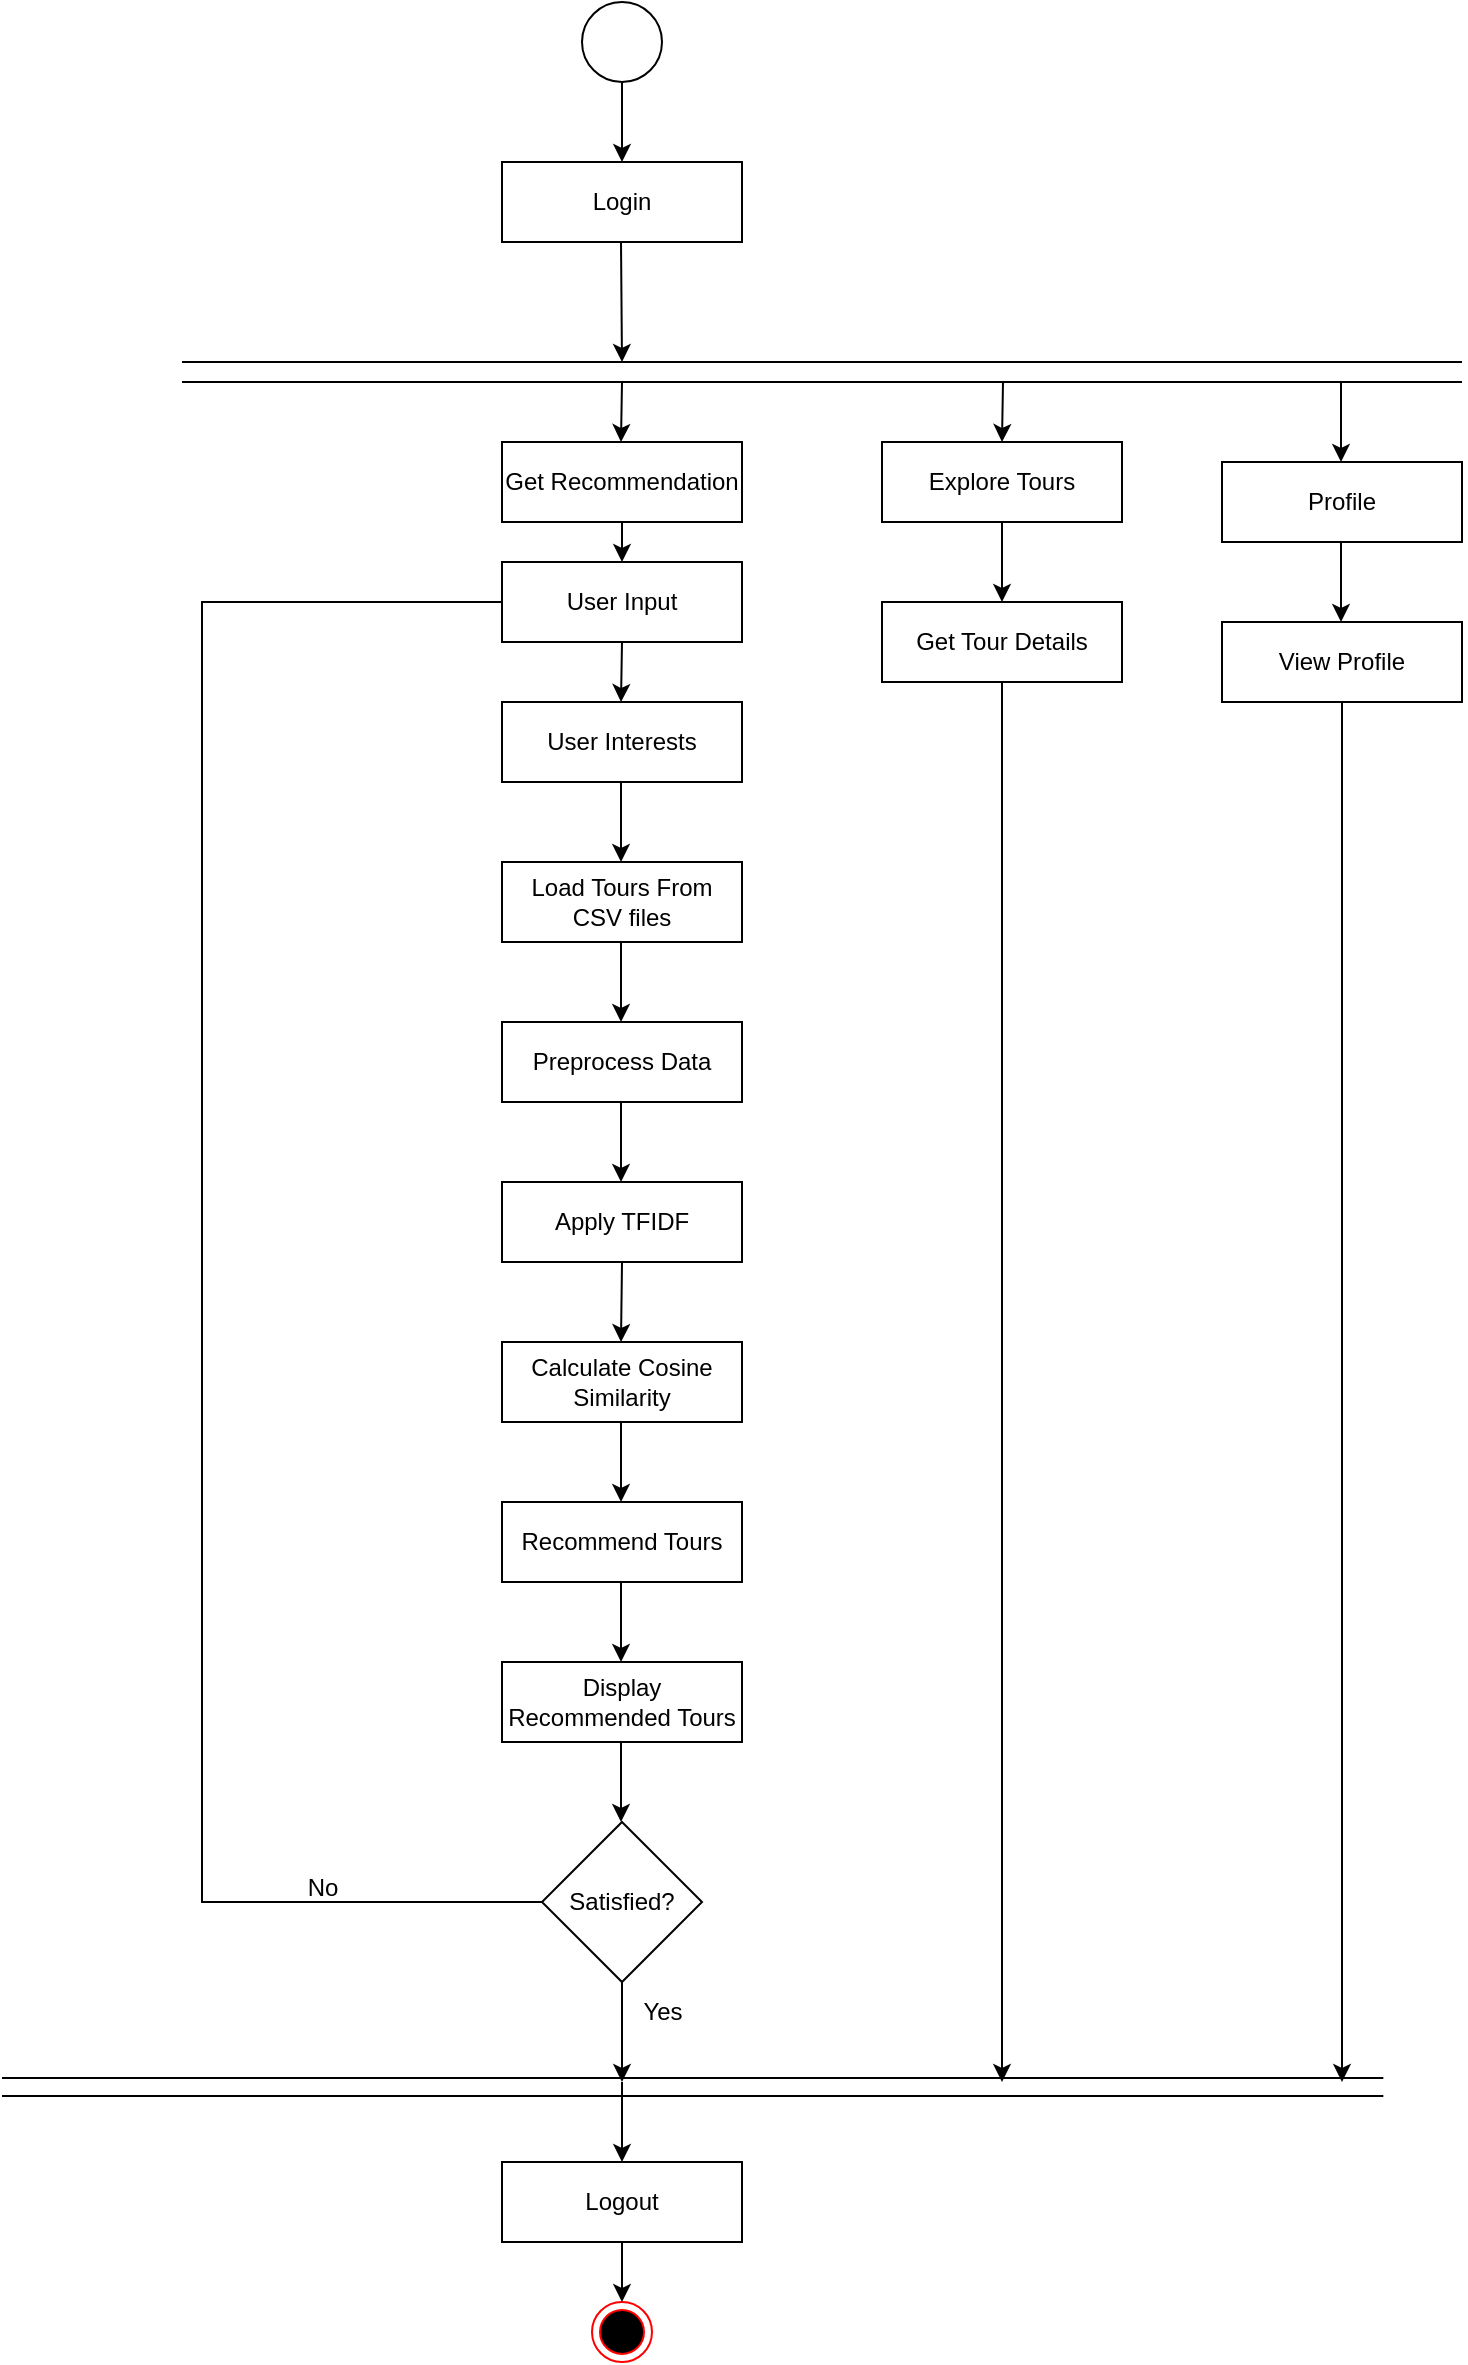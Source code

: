 <mxfile version="24.0.1" type="device">
  <diagram name="Page-1" id="jqje6NfcUkiPGNhMpVe-">
    <mxGraphModel dx="621" dy="1821" grid="1" gridSize="10" guides="1" tooltips="1" connect="1" arrows="1" fold="1" page="1" pageScale="1" pageWidth="850" pageHeight="1100" math="0" shadow="0">
      <root>
        <mxCell id="0" />
        <mxCell id="1" parent="0" />
        <mxCell id="eI20LXSBdyQELjakJFec-2" value="" style="ellipse;whiteSpace=wrap;html=1;aspect=fixed;" parent="1" vertex="1">
          <mxGeometry x="360" y="-100" width="40" height="40" as="geometry" />
        </mxCell>
        <mxCell id="eI20LXSBdyQELjakJFec-3" value="" style="endArrow=classic;html=1;rounded=0;exitX=0.5;exitY=1;exitDx=0;exitDy=0;entryX=0.5;entryY=0;entryDx=0;entryDy=0;" parent="1" source="eI20LXSBdyQELjakJFec-2" target="eI20LXSBdyQELjakJFec-4" edge="1">
          <mxGeometry width="50" height="50" relative="1" as="geometry">
            <mxPoint x="400" y="290" as="sourcePoint" />
            <mxPoint x="380" y="100" as="targetPoint" />
          </mxGeometry>
        </mxCell>
        <mxCell id="eI20LXSBdyQELjakJFec-4" value="Login" style="rounded=0;whiteSpace=wrap;html=1;" parent="1" vertex="1">
          <mxGeometry x="320" y="-20" width="120" height="40" as="geometry" />
        </mxCell>
        <mxCell id="eI20LXSBdyQELjakJFec-5" value="User Input" style="rounded=0;whiteSpace=wrap;html=1;" parent="1" vertex="1">
          <mxGeometry x="320" y="180" width="120" height="40" as="geometry" />
        </mxCell>
        <mxCell id="eI20LXSBdyQELjakJFec-6" value="User Interests" style="rounded=0;whiteSpace=wrap;html=1;" parent="1" vertex="1">
          <mxGeometry x="320" y="250" width="120" height="40" as="geometry" />
        </mxCell>
        <mxCell id="eI20LXSBdyQELjakJFec-7" value="Load Tours From CSV files&lt;span style=&quot;color: rgba(0, 0, 0, 0); font-family: monospace; font-size: 0px; text-align: start; text-wrap: nowrap;&quot;&gt;%3CmxGraphModel%3E%3Croot%3E%3CmxCell%20id%3D%220%22%2F%3E%3CmxCell%20id%3D%221%22%20parent%3D%220%22%2F%3E%3CmxCell%20id%3D%222%22%20value%3D%22Login%22%20style%3D%22rounded%3D0%3BwhiteSpace%3Dwrap%3Bhtml%3D1%3B%22%20vertex%3D%221%22%20parent%3D%221%22%3E%3CmxGeometry%20x%3D%22320%22%20y%3D%2290%22%20width%3D%22120%22%20height%3D%2240%22%20as%3D%22geometry%22%2F%3E%3C%2FmxCell%3E%3C%2Froot%3E%3C%2FmxGraphModel%3E&lt;/span&gt;" style="rounded=0;whiteSpace=wrap;html=1;" parent="1" vertex="1">
          <mxGeometry x="320" y="330" width="120" height="40" as="geometry" />
        </mxCell>
        <mxCell id="eI20LXSBdyQELjakJFec-8" value="Preprocess Data" style="rounded=0;whiteSpace=wrap;html=1;" parent="1" vertex="1">
          <mxGeometry x="320" y="410" width="120" height="40" as="geometry" />
        </mxCell>
        <mxCell id="eI20LXSBdyQELjakJFec-9" value="Apply TFIDF" style="rounded=0;whiteSpace=wrap;html=1;" parent="1" vertex="1">
          <mxGeometry x="320" y="490" width="120" height="40" as="geometry" />
        </mxCell>
        <mxCell id="eI20LXSBdyQELjakJFec-10" value="Calculate Cosine Similarity&lt;span style=&quot;color: rgba(0, 0, 0, 0); font-family: monospace; font-size: 0px; text-align: start; text-wrap: nowrap;&quot;&gt;%3CmxGraphModel%3E%3Croot%3E%3CmxCell%20id%3D%220%22%2F%3E%3CmxCell%20id%3D%221%22%20parent%3D%220%22%2F%3E%3CmxCell%20id%3D%222%22%20value%3D%22Apply%20TFIDF%22%20style%3D%22rounded%3D0%3BwhiteSpace%3Dwrap%3Bhtml%3D1%3B%22%20vertex%3D%221%22%20parent%3D%221%22%3E%3CmxGeometry%20x%3D%22320%22%20y%3D%22490%22%20width%3D%22120%22%20height%3D%2240%22%20as%3D%22geometry%22%2F%3E%3C%2FmxCell%3E%3C%2Froot%3E%3C%2FmxGraphModel%3E&lt;/span&gt;" style="rounded=0;whiteSpace=wrap;html=1;" parent="1" vertex="1">
          <mxGeometry x="320" y="570" width="120" height="40" as="geometry" />
        </mxCell>
        <mxCell id="eI20LXSBdyQELjakJFec-11" value="Recommend Tours" style="rounded=0;whiteSpace=wrap;html=1;" parent="1" vertex="1">
          <mxGeometry x="320" y="650" width="120" height="40" as="geometry" />
        </mxCell>
        <mxCell id="eI20LXSBdyQELjakJFec-12" value="Display Recommended Tours" style="rounded=0;whiteSpace=wrap;html=1;" parent="1" vertex="1">
          <mxGeometry x="320" y="730" width="120" height="40" as="geometry" />
        </mxCell>
        <mxCell id="eI20LXSBdyQELjakJFec-13" value="" style="ellipse;html=1;shape=endState;fillColor=#000000;strokeColor=#ff0000;" parent="1" vertex="1">
          <mxGeometry x="365" y="1050" width="30" height="30" as="geometry" />
        </mxCell>
        <mxCell id="eI20LXSBdyQELjakJFec-14" value="" style="endArrow=classic;html=1;rounded=0;entryX=0.5;entryY=0;entryDx=0;entryDy=0;" parent="1" source="q97zwIt2h5baxC09be6A-13" target="eI20LXSBdyQELjakJFec-5" edge="1">
          <mxGeometry width="50" height="50" relative="1" as="geometry">
            <mxPoint x="380" y="140" as="sourcePoint" />
            <mxPoint x="450" y="150" as="targetPoint" />
          </mxGeometry>
        </mxCell>
        <mxCell id="eI20LXSBdyQELjakJFec-16" value="" style="endArrow=classic;html=1;rounded=0;entryX=0.5;entryY=0;entryDx=0;entryDy=0;exitX=0.5;exitY=1;exitDx=0;exitDy=0;" parent="1" edge="1" source="eI20LXSBdyQELjakJFec-5">
          <mxGeometry width="50" height="50" relative="1" as="geometry">
            <mxPoint x="380" y="230" as="sourcePoint" />
            <mxPoint x="379.5" y="250" as="targetPoint" />
          </mxGeometry>
        </mxCell>
        <mxCell id="eI20LXSBdyQELjakJFec-18" value="" style="endArrow=classic;html=1;rounded=0;exitX=0.5;exitY=1;exitDx=0;exitDy=0;entryX=0.5;entryY=0;entryDx=0;entryDy=0;" parent="1" edge="1">
          <mxGeometry width="50" height="50" relative="1" as="geometry">
            <mxPoint x="379.5" y="290" as="sourcePoint" />
            <mxPoint x="379.5" y="330" as="targetPoint" />
          </mxGeometry>
        </mxCell>
        <mxCell id="eI20LXSBdyQELjakJFec-20" value="" style="endArrow=classic;html=1;rounded=0;exitX=0.5;exitY=1;exitDx=0;exitDy=0;entryX=0.5;entryY=0;entryDx=0;entryDy=0;" parent="1" edge="1">
          <mxGeometry width="50" height="50" relative="1" as="geometry">
            <mxPoint x="379.5" y="370" as="sourcePoint" />
            <mxPoint x="379.5" y="410" as="targetPoint" />
          </mxGeometry>
        </mxCell>
        <mxCell id="eI20LXSBdyQELjakJFec-21" value="" style="endArrow=classic;html=1;rounded=0;exitX=0.5;exitY=1;exitDx=0;exitDy=0;entryX=0.5;entryY=0;entryDx=0;entryDy=0;" parent="1" edge="1">
          <mxGeometry width="50" height="50" relative="1" as="geometry">
            <mxPoint x="379.5" y="450" as="sourcePoint" />
            <mxPoint x="379.5" y="490" as="targetPoint" />
          </mxGeometry>
        </mxCell>
        <mxCell id="eI20LXSBdyQELjakJFec-24" value="" style="endArrow=classic;html=1;rounded=0;exitX=0.5;exitY=1;exitDx=0;exitDy=0;entryX=0.5;entryY=0;entryDx=0;entryDy=0;" parent="1" edge="1">
          <mxGeometry width="50" height="50" relative="1" as="geometry">
            <mxPoint x="379.5" y="610" as="sourcePoint" />
            <mxPoint x="379.5" y="650" as="targetPoint" />
          </mxGeometry>
        </mxCell>
        <mxCell id="eI20LXSBdyQELjakJFec-26" value="" style="endArrow=classic;html=1;rounded=0;exitX=0.5;exitY=1;exitDx=0;exitDy=0;entryX=0.5;entryY=0;entryDx=0;entryDy=0;" parent="1" edge="1">
          <mxGeometry width="50" height="50" relative="1" as="geometry">
            <mxPoint x="379.5" y="690" as="sourcePoint" />
            <mxPoint x="379.5" y="730" as="targetPoint" />
          </mxGeometry>
        </mxCell>
        <mxCell id="eI20LXSBdyQELjakJFec-27" value="" style="endArrow=classic;html=1;rounded=0;exitX=0.5;exitY=1;exitDx=0;exitDy=0;entryX=0.5;entryY=0;entryDx=0;entryDy=0;" parent="1" edge="1">
          <mxGeometry width="50" height="50" relative="1" as="geometry">
            <mxPoint x="379.5" y="770" as="sourcePoint" />
            <mxPoint x="379.5" y="810" as="targetPoint" />
          </mxGeometry>
        </mxCell>
        <mxCell id="q97zwIt2h5baxC09be6A-1" value="Logout" style="rounded=0;whiteSpace=wrap;html=1;" vertex="1" parent="1">
          <mxGeometry x="320" y="980" width="120" height="40" as="geometry" />
        </mxCell>
        <mxCell id="q97zwIt2h5baxC09be6A-4" value="" style="endArrow=classic;html=1;rounded=0;entryX=0.5;entryY=0;entryDx=0;entryDy=0;" edge="1" parent="1">
          <mxGeometry width="50" height="50" relative="1" as="geometry">
            <mxPoint x="380" y="530" as="sourcePoint" />
            <mxPoint x="379.5" y="570" as="targetPoint" />
          </mxGeometry>
        </mxCell>
        <mxCell id="q97zwIt2h5baxC09be6A-7" value="Satisfied?" style="rhombus;whiteSpace=wrap;html=1;" vertex="1" parent="1">
          <mxGeometry x="340" y="810" width="80" height="80" as="geometry" />
        </mxCell>
        <mxCell id="q97zwIt2h5baxC09be6A-8" value="" style="endArrow=none;html=1;rounded=0;entryX=0;entryY=0.5;entryDx=0;entryDy=0;exitX=0;exitY=0.5;exitDx=0;exitDy=0;" edge="1" parent="1" source="eI20LXSBdyQELjakJFec-5" target="q97zwIt2h5baxC09be6A-7">
          <mxGeometry width="50" height="50" relative="1" as="geometry">
            <mxPoint x="240" y="300" as="sourcePoint" />
            <mxPoint x="270" y="820" as="targetPoint" />
            <Array as="points">
              <mxPoint x="170" y="200" />
              <mxPoint x="170" y="850" />
            </Array>
          </mxGeometry>
        </mxCell>
        <mxCell id="q97zwIt2h5baxC09be6A-9" value="No&lt;div&gt;&lt;br&gt;&lt;/div&gt;" style="text;html=1;align=center;verticalAlign=middle;resizable=0;points=[];autosize=1;strokeColor=none;fillColor=none;" vertex="1" parent="1">
          <mxGeometry x="210" y="830" width="40" height="40" as="geometry" />
        </mxCell>
        <mxCell id="q97zwIt2h5baxC09be6A-10" value="" style="endArrow=none;html=1;rounded=0;" edge="1" parent="1">
          <mxGeometry width="50" height="50" relative="1" as="geometry">
            <mxPoint x="160" y="80" as="sourcePoint" />
            <mxPoint x="800" y="80" as="targetPoint" />
          </mxGeometry>
        </mxCell>
        <mxCell id="q97zwIt2h5baxC09be6A-11" value="" style="endArrow=none;html=1;rounded=0;" edge="1" parent="1">
          <mxGeometry width="50" height="50" relative="1" as="geometry">
            <mxPoint x="160" y="90" as="sourcePoint" />
            <mxPoint x="800" y="90" as="targetPoint" />
          </mxGeometry>
        </mxCell>
        <mxCell id="q97zwIt2h5baxC09be6A-12" value="" style="endArrow=classic;html=1;rounded=0;" edge="1" parent="1">
          <mxGeometry width="50" height="50" relative="1" as="geometry">
            <mxPoint x="379.5" y="20" as="sourcePoint" />
            <mxPoint x="380" y="80" as="targetPoint" />
          </mxGeometry>
        </mxCell>
        <mxCell id="q97zwIt2h5baxC09be6A-14" value="" style="endArrow=classic;html=1;rounded=0;entryX=0.5;entryY=0;entryDx=0;entryDy=0;" edge="1" parent="1" target="q97zwIt2h5baxC09be6A-13">
          <mxGeometry width="50" height="50" relative="1" as="geometry">
            <mxPoint x="380" y="140" as="sourcePoint" />
            <mxPoint x="380" y="180" as="targetPoint" />
          </mxGeometry>
        </mxCell>
        <mxCell id="q97zwIt2h5baxC09be6A-13" value="Get Recommendation" style="rounded=0;whiteSpace=wrap;html=1;" vertex="1" parent="1">
          <mxGeometry x="320" y="120" width="120" height="40" as="geometry" />
        </mxCell>
        <mxCell id="q97zwIt2h5baxC09be6A-15" value="" style="endArrow=classic;html=1;rounded=0;entryX=0.5;entryY=0;entryDx=0;entryDy=0;" edge="1" parent="1">
          <mxGeometry width="50" height="50" relative="1" as="geometry">
            <mxPoint x="380" y="90" as="sourcePoint" />
            <mxPoint x="379.5" y="120" as="targetPoint" />
          </mxGeometry>
        </mxCell>
        <mxCell id="q97zwIt2h5baxC09be6A-17" value="" style="endArrow=classic;html=1;rounded=0;entryX=0.5;entryY=0;entryDx=0;entryDy=0;" edge="1" parent="1">
          <mxGeometry width="50" height="50" relative="1" as="geometry">
            <mxPoint x="570.5" y="90" as="sourcePoint" />
            <mxPoint x="570" y="120" as="targetPoint" />
          </mxGeometry>
        </mxCell>
        <mxCell id="q97zwIt2h5baxC09be6A-18" value="Explore Tours" style="rounded=0;whiteSpace=wrap;html=1;" vertex="1" parent="1">
          <mxGeometry x="510" y="120" width="120" height="40" as="geometry" />
        </mxCell>
        <mxCell id="q97zwIt2h5baxC09be6A-19" value="Get Tour Details" style="rounded=0;whiteSpace=wrap;html=1;" vertex="1" parent="1">
          <mxGeometry x="510" y="200" width="120" height="40" as="geometry" />
        </mxCell>
        <mxCell id="q97zwIt2h5baxC09be6A-20" value="" style="endArrow=classic;html=1;rounded=0;exitX=0.5;exitY=1;exitDx=0;exitDy=0;entryX=0.5;entryY=0;entryDx=0;entryDy=0;" edge="1" parent="1">
          <mxGeometry width="50" height="50" relative="1" as="geometry">
            <mxPoint x="570" y="160" as="sourcePoint" />
            <mxPoint x="570" y="200" as="targetPoint" />
          </mxGeometry>
        </mxCell>
        <mxCell id="q97zwIt2h5baxC09be6A-21" value="Profile" style="rounded=0;whiteSpace=wrap;html=1;" vertex="1" parent="1">
          <mxGeometry x="680" y="130" width="120" height="40" as="geometry" />
        </mxCell>
        <mxCell id="q97zwIt2h5baxC09be6A-22" value="" style="endArrow=classic;html=1;rounded=0;exitX=0.5;exitY=1;exitDx=0;exitDy=0;entryX=0.5;entryY=0;entryDx=0;entryDy=0;" edge="1" parent="1">
          <mxGeometry width="50" height="50" relative="1" as="geometry">
            <mxPoint x="739.5" y="90" as="sourcePoint" />
            <mxPoint x="739.5" y="130" as="targetPoint" />
          </mxGeometry>
        </mxCell>
        <mxCell id="q97zwIt2h5baxC09be6A-23" value="" style="endArrow=classic;html=1;rounded=0;exitX=0.5;exitY=1;exitDx=0;exitDy=0;entryX=0.5;entryY=0;entryDx=0;entryDy=0;" edge="1" parent="1">
          <mxGeometry width="50" height="50" relative="1" as="geometry">
            <mxPoint x="739.5" y="170" as="sourcePoint" />
            <mxPoint x="739.5" y="210" as="targetPoint" />
          </mxGeometry>
        </mxCell>
        <mxCell id="q97zwIt2h5baxC09be6A-24" value="View Profile" style="rounded=0;whiteSpace=wrap;html=1;" vertex="1" parent="1">
          <mxGeometry x="680" y="210" width="120" height="40" as="geometry" />
        </mxCell>
        <mxCell id="q97zwIt2h5baxC09be6A-25" value="" style="endArrow=none;html=1;rounded=0;" edge="1" parent="1">
          <mxGeometry width="50" height="50" relative="1" as="geometry">
            <mxPoint x="760.663" y="938" as="sourcePoint" />
            <mxPoint x="69.997" y="938" as="targetPoint" />
          </mxGeometry>
        </mxCell>
        <mxCell id="q97zwIt2h5baxC09be6A-26" value="" style="endArrow=none;html=1;rounded=0;" edge="1" parent="1">
          <mxGeometry width="50" height="50" relative="1" as="geometry">
            <mxPoint x="760.663" y="947" as="sourcePoint" />
            <mxPoint x="69.997" y="947" as="targetPoint" />
          </mxGeometry>
        </mxCell>
        <mxCell id="q97zwIt2h5baxC09be6A-29" value="" style="endArrow=classic;html=1;rounded=0;exitX=0.5;exitY=1;exitDx=0;exitDy=0;" edge="1" parent="1" source="q97zwIt2h5baxC09be6A-7">
          <mxGeometry width="50" height="50" relative="1" as="geometry">
            <mxPoint x="380" y="1070" as="sourcePoint" />
            <mxPoint x="380" y="940" as="targetPoint" />
          </mxGeometry>
        </mxCell>
        <mxCell id="q97zwIt2h5baxC09be6A-30" value="" style="endArrow=classic;html=1;rounded=0;entryX=0.5;entryY=0;entryDx=0;entryDy=0;" edge="1" parent="1" target="q97zwIt2h5baxC09be6A-1">
          <mxGeometry width="50" height="50" relative="1" as="geometry">
            <mxPoint x="380" y="940" as="sourcePoint" />
            <mxPoint x="430" y="900" as="targetPoint" />
          </mxGeometry>
        </mxCell>
        <mxCell id="q97zwIt2h5baxC09be6A-31" value="" style="endArrow=classic;html=1;rounded=0;exitX=0.5;exitY=1;exitDx=0;exitDy=0;entryX=0.5;entryY=0;entryDx=0;entryDy=0;" edge="1" parent="1" source="q97zwIt2h5baxC09be6A-1" target="eI20LXSBdyQELjakJFec-13">
          <mxGeometry width="50" height="50" relative="1" as="geometry">
            <mxPoint x="440" y="1060" as="sourcePoint" />
            <mxPoint x="490" y="1010" as="targetPoint" />
          </mxGeometry>
        </mxCell>
        <mxCell id="q97zwIt2h5baxC09be6A-32" value="" style="endArrow=classic;html=1;rounded=0;exitX=0.5;exitY=1;exitDx=0;exitDy=0;" edge="1" parent="1" source="q97zwIt2h5baxC09be6A-19">
          <mxGeometry width="50" height="50" relative="1" as="geometry">
            <mxPoint x="590" y="430" as="sourcePoint" />
            <mxPoint x="570" y="940" as="targetPoint" />
          </mxGeometry>
        </mxCell>
        <mxCell id="q97zwIt2h5baxC09be6A-33" value="" style="endArrow=classic;html=1;rounded=0;exitX=0.5;exitY=1;exitDx=0;exitDy=0;" edge="1" parent="1" source="q97zwIt2h5baxC09be6A-24">
          <mxGeometry width="50" height="50" relative="1" as="geometry">
            <mxPoint x="590" y="430" as="sourcePoint" />
            <mxPoint x="740" y="940" as="targetPoint" />
          </mxGeometry>
        </mxCell>
        <mxCell id="q97zwIt2h5baxC09be6A-34" value="Yes" style="text;html=1;align=center;verticalAlign=middle;resizable=0;points=[];autosize=1;strokeColor=none;fillColor=none;" vertex="1" parent="1">
          <mxGeometry x="380" y="890" width="40" height="30" as="geometry" />
        </mxCell>
      </root>
    </mxGraphModel>
  </diagram>
</mxfile>
